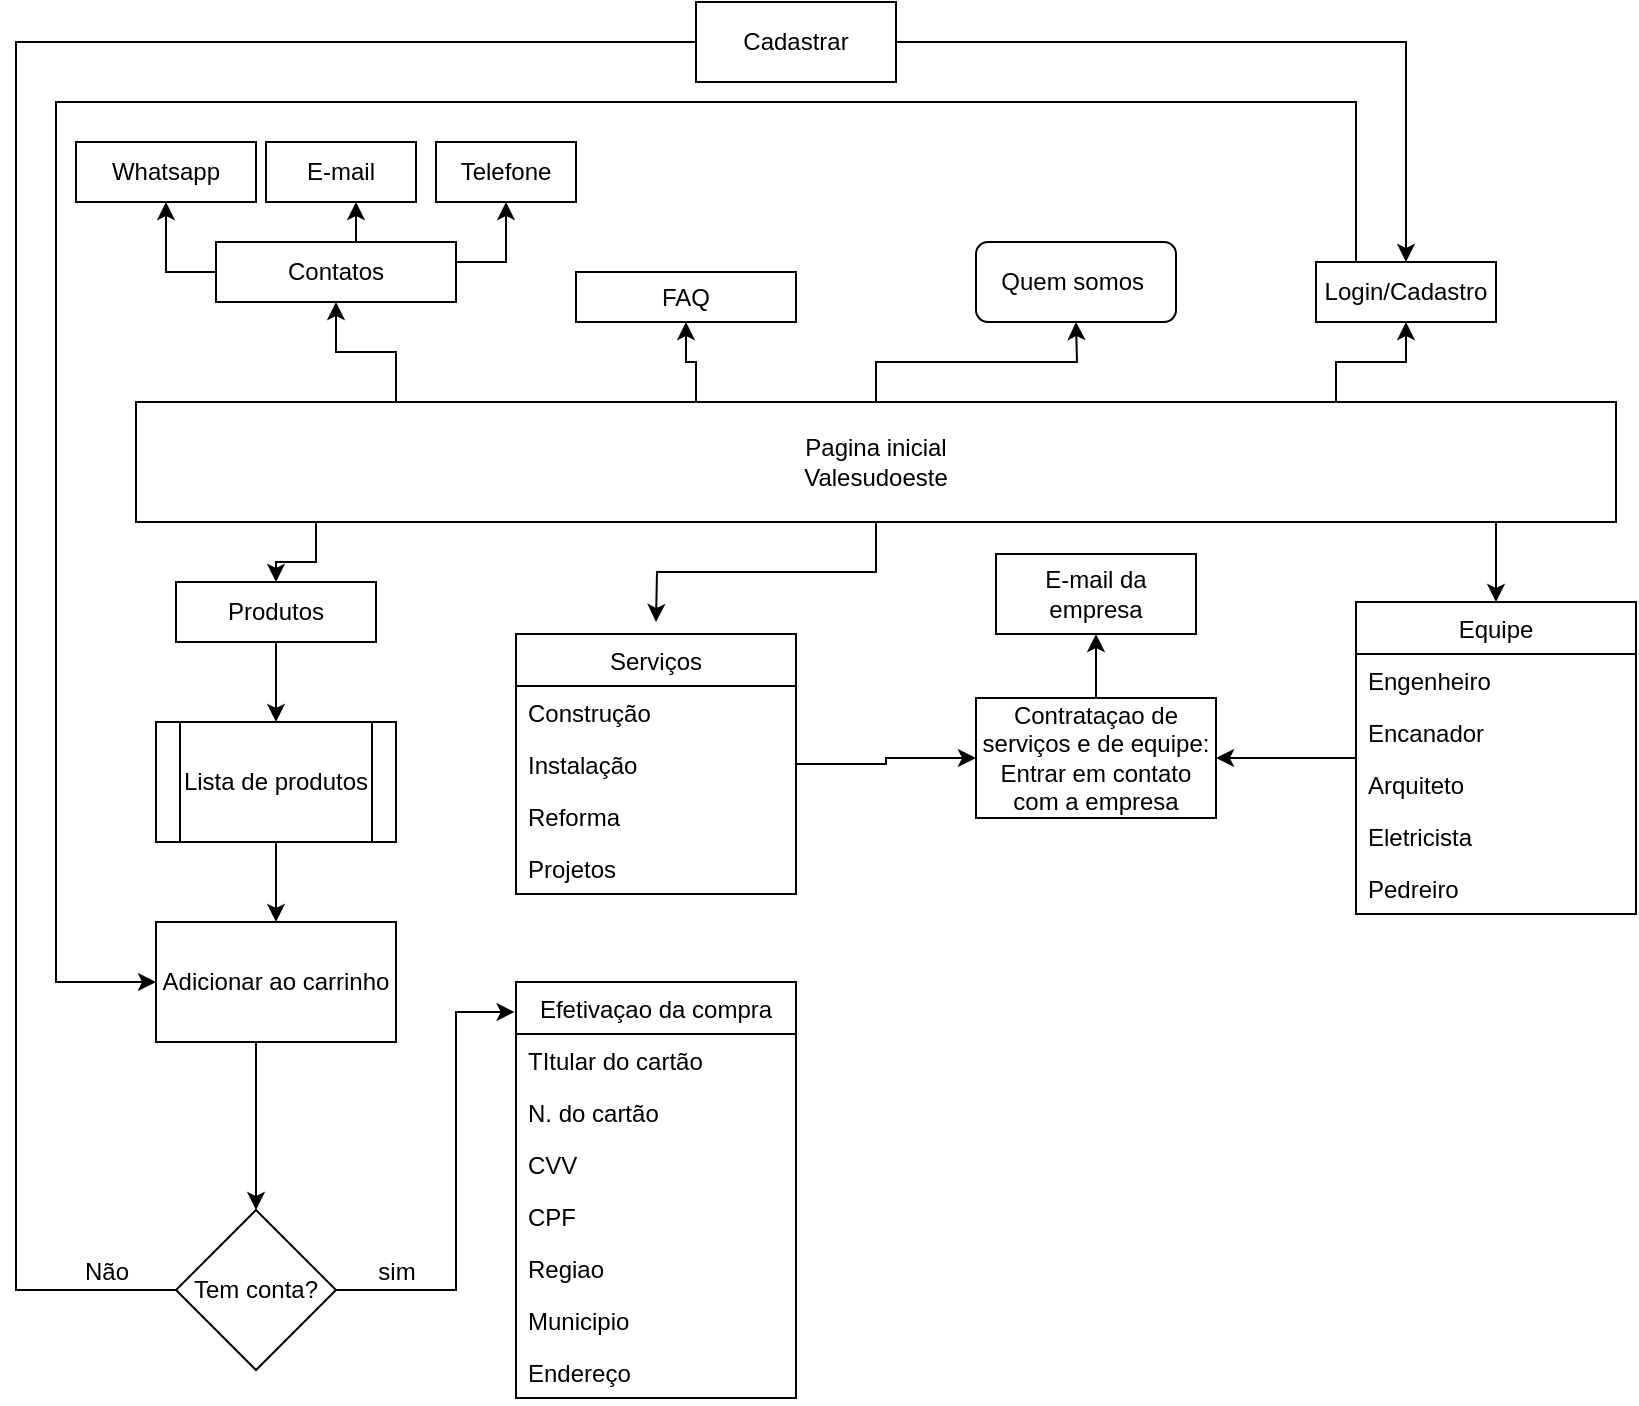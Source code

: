 <mxfile version="20.2.5" type="device"><diagram id="bb_vvgQTQuB1UwwATqg-" name="Página-1"><mxGraphModel dx="2327" dy="1700" grid="1" gridSize="10" guides="1" tooltips="1" connect="1" arrows="1" fold="1" page="1" pageScale="1" pageWidth="827" pageHeight="1169" math="0" shadow="0"><root><mxCell id="0"/><mxCell id="1" parent="0"/><mxCell id="fpuw5moIkoafFtCfsiPG-11" style="edgeStyle=orthogonalEdgeStyle;rounded=0;orthogonalLoop=1;jettySize=auto;html=1;entryX=0.5;entryY=1;entryDx=0;entryDy=0;" edge="1" parent="1" source="fpuw5moIkoafFtCfsiPG-1" target="fpuw5moIkoafFtCfsiPG-7"><mxGeometry relative="1" as="geometry"><Array as="points"><mxPoint x="180" y="115"/><mxPoint x="150" y="115"/></Array></mxGeometry></mxCell><mxCell id="fpuw5moIkoafFtCfsiPG-20" value="" style="edgeStyle=orthogonalEdgeStyle;rounded=0;orthogonalLoop=1;jettySize=auto;html=1;" edge="1" parent="1" source="fpuw5moIkoafFtCfsiPG-1" target="fpuw5moIkoafFtCfsiPG-19"><mxGeometry relative="1" as="geometry"><Array as="points"><mxPoint x="330" y="120"/><mxPoint x="325" y="120"/></Array></mxGeometry></mxCell><mxCell id="fpuw5moIkoafFtCfsiPG-22" value="" style="edgeStyle=orthogonalEdgeStyle;rounded=0;orthogonalLoop=1;jettySize=auto;html=1;" edge="1" parent="1" source="fpuw5moIkoafFtCfsiPG-1" target="fpuw5moIkoafFtCfsiPG-21"><mxGeometry relative="1" as="geometry"><Array as="points"><mxPoint x="650" y="120"/><mxPoint x="685" y="120"/></Array></mxGeometry></mxCell><mxCell id="fpuw5moIkoafFtCfsiPG-24" value="" style="edgeStyle=orthogonalEdgeStyle;rounded=0;orthogonalLoop=1;jettySize=auto;html=1;" edge="1" parent="1" source="fpuw5moIkoafFtCfsiPG-1" target="fpuw5moIkoafFtCfsiPG-23"><mxGeometry relative="1" as="geometry"><Array as="points"><mxPoint x="140" y="220"/><mxPoint x="120" y="220"/></Array></mxGeometry></mxCell><mxCell id="fpuw5moIkoafFtCfsiPG-48" value="" style="edgeStyle=orthogonalEdgeStyle;rounded=0;orthogonalLoop=1;jettySize=auto;html=1;" edge="1" parent="1" source="fpuw5moIkoafFtCfsiPG-1"><mxGeometry relative="1" as="geometry"><mxPoint x="310" y="250" as="targetPoint"/></mxGeometry></mxCell><mxCell id="fpuw5moIkoafFtCfsiPG-73" style="edgeStyle=orthogonalEdgeStyle;rounded=0;orthogonalLoop=1;jettySize=auto;html=1;entryX=0.5;entryY=0;entryDx=0;entryDy=0;" edge="1" parent="1" source="fpuw5moIkoafFtCfsiPG-1" target="fpuw5moIkoafFtCfsiPG-69"><mxGeometry relative="1" as="geometry"><Array as="points"><mxPoint x="730" y="210"/><mxPoint x="730" y="210"/></Array></mxGeometry></mxCell><mxCell id="fpuw5moIkoafFtCfsiPG-107" style="edgeStyle=orthogonalEdgeStyle;rounded=0;orthogonalLoop=1;jettySize=auto;html=1;" edge="1" parent="1" source="fpuw5moIkoafFtCfsiPG-1"><mxGeometry relative="1" as="geometry"><mxPoint x="520.0" y="100" as="targetPoint"/></mxGeometry></mxCell><mxCell id="fpuw5moIkoafFtCfsiPG-1" value="Pagina inicial&lt;br&gt;Valesudoeste" style="rounded=0;whiteSpace=wrap;html=1;" vertex="1" parent="1"><mxGeometry x="50" y="140" width="740" height="60" as="geometry"/></mxCell><mxCell id="fpuw5moIkoafFtCfsiPG-14" value="" style="edgeStyle=orthogonalEdgeStyle;rounded=0;orthogonalLoop=1;jettySize=auto;html=1;" edge="1" parent="1" source="fpuw5moIkoafFtCfsiPG-7" target="fpuw5moIkoafFtCfsiPG-13"><mxGeometry relative="1" as="geometry"><Array as="points"><mxPoint x="160" y="50"/><mxPoint x="160" y="50"/></Array></mxGeometry></mxCell><mxCell id="fpuw5moIkoafFtCfsiPG-17" value="" style="edgeStyle=orthogonalEdgeStyle;rounded=0;orthogonalLoop=1;jettySize=auto;html=1;" edge="1" parent="1" source="fpuw5moIkoafFtCfsiPG-7" target="fpuw5moIkoafFtCfsiPG-16"><mxGeometry relative="1" as="geometry"><Array as="points"><mxPoint x="235" y="70"/></Array></mxGeometry></mxCell><mxCell id="fpuw5moIkoafFtCfsiPG-40" style="edgeStyle=orthogonalEdgeStyle;rounded=0;orthogonalLoop=1;jettySize=auto;html=1;entryX=0.5;entryY=1;entryDx=0;entryDy=0;" edge="1" parent="1" source="fpuw5moIkoafFtCfsiPG-7" target="fpuw5moIkoafFtCfsiPG-9"><mxGeometry relative="1" as="geometry"><Array as="points"><mxPoint x="65" y="75"/></Array></mxGeometry></mxCell><mxCell id="fpuw5moIkoafFtCfsiPG-7" value="Contatos" style="rounded=0;whiteSpace=wrap;html=1;" vertex="1" parent="1"><mxGeometry x="90" y="60" width="120" height="30" as="geometry"/></mxCell><mxCell id="fpuw5moIkoafFtCfsiPG-9" value="Whatsapp" style="rounded=0;whiteSpace=wrap;html=1;" vertex="1" parent="1"><mxGeometry x="20" y="10" width="90" height="30" as="geometry"/></mxCell><mxCell id="fpuw5moIkoafFtCfsiPG-13" value="E-mail" style="whiteSpace=wrap;html=1;rounded=0;" vertex="1" parent="1"><mxGeometry x="115" y="10" width="75" height="30" as="geometry"/></mxCell><mxCell id="fpuw5moIkoafFtCfsiPG-16" value="Telefone" style="whiteSpace=wrap;html=1;rounded=0;" vertex="1" parent="1"><mxGeometry x="200" y="10" width="70" height="30" as="geometry"/></mxCell><mxCell id="fpuw5moIkoafFtCfsiPG-19" value="FAQ" style="whiteSpace=wrap;html=1;rounded=0;" vertex="1" parent="1"><mxGeometry x="270" y="75" width="110" height="25" as="geometry"/></mxCell><mxCell id="fpuw5moIkoafFtCfsiPG-44" style="edgeStyle=orthogonalEdgeStyle;rounded=0;orthogonalLoop=1;jettySize=auto;html=1;entryX=0;entryY=0.5;entryDx=0;entryDy=0;" edge="1" parent="1" source="fpuw5moIkoafFtCfsiPG-21" target="fpuw5moIkoafFtCfsiPG-27"><mxGeometry relative="1" as="geometry"><Array as="points"><mxPoint x="660" y="-10"/><mxPoint x="10" y="-10"/><mxPoint x="10" y="430"/></Array></mxGeometry></mxCell><mxCell id="fpuw5moIkoafFtCfsiPG-21" value="Login/Cadastro" style="whiteSpace=wrap;html=1;rounded=0;" vertex="1" parent="1"><mxGeometry x="640" y="70" width="90" height="30" as="geometry"/></mxCell><mxCell id="fpuw5moIkoafFtCfsiPG-26" value="" style="edgeStyle=orthogonalEdgeStyle;rounded=0;orthogonalLoop=1;jettySize=auto;html=1;" edge="1" parent="1" source="fpuw5moIkoafFtCfsiPG-23" target="fpuw5moIkoafFtCfsiPG-25"><mxGeometry relative="1" as="geometry"/></mxCell><mxCell id="fpuw5moIkoafFtCfsiPG-23" value="Produtos" style="whiteSpace=wrap;html=1;rounded=0;" vertex="1" parent="1"><mxGeometry x="70" y="230" width="100" height="30" as="geometry"/></mxCell><mxCell id="fpuw5moIkoafFtCfsiPG-28" value="" style="edgeStyle=orthogonalEdgeStyle;rounded=0;orthogonalLoop=1;jettySize=auto;html=1;" edge="1" parent="1" source="fpuw5moIkoafFtCfsiPG-25" target="fpuw5moIkoafFtCfsiPG-27"><mxGeometry relative="1" as="geometry"/></mxCell><mxCell id="fpuw5moIkoafFtCfsiPG-25" value="Lista de produtos" style="shape=process;whiteSpace=wrap;html=1;backgroundOutline=1;rounded=0;" vertex="1" parent="1"><mxGeometry x="60" y="300" width="120" height="60" as="geometry"/></mxCell><mxCell id="fpuw5moIkoafFtCfsiPG-125" style="edgeStyle=orthogonalEdgeStyle;rounded=0;orthogonalLoop=1;jettySize=auto;html=1;entryX=0.5;entryY=0;entryDx=0;entryDy=0;" edge="1" parent="1" source="fpuw5moIkoafFtCfsiPG-27" target="fpuw5moIkoafFtCfsiPG-29"><mxGeometry relative="1" as="geometry"><Array as="points"><mxPoint x="110" y="490"/><mxPoint x="110" y="490"/></Array></mxGeometry></mxCell><mxCell id="fpuw5moIkoafFtCfsiPG-27" value="Adicionar ao carrinho" style="whiteSpace=wrap;html=1;rounded=0;" vertex="1" parent="1"><mxGeometry x="60" y="400" width="120" height="60" as="geometry"/></mxCell><mxCell id="fpuw5moIkoafFtCfsiPG-42" style="edgeStyle=orthogonalEdgeStyle;rounded=0;orthogonalLoop=1;jettySize=auto;html=1;entryX=0.5;entryY=0;entryDx=0;entryDy=0;" edge="1" parent="1" source="fpuw5moIkoafFtCfsiPG-29" target="fpuw5moIkoafFtCfsiPG-21"><mxGeometry relative="1" as="geometry"><Array as="points"><mxPoint x="-10" y="584"/><mxPoint x="-10" y="-40"/><mxPoint x="685" y="-40"/></Array></mxGeometry></mxCell><mxCell id="fpuw5moIkoafFtCfsiPG-122" style="edgeStyle=orthogonalEdgeStyle;rounded=0;orthogonalLoop=1;jettySize=auto;html=1;entryX=-0.005;entryY=0.072;entryDx=0;entryDy=0;entryPerimeter=0;" edge="1" parent="1" source="fpuw5moIkoafFtCfsiPG-29" target="fpuw5moIkoafFtCfsiPG-97"><mxGeometry relative="1" as="geometry"><Array as="points"><mxPoint x="210" y="584"/><mxPoint x="210" y="445"/></Array></mxGeometry></mxCell><mxCell id="fpuw5moIkoafFtCfsiPG-29" value="Tem conta?" style="rhombus;whiteSpace=wrap;html=1;rounded=0;" vertex="1" parent="1"><mxGeometry x="70" y="544" width="80" height="80" as="geometry"/></mxCell><mxCell id="fpuw5moIkoafFtCfsiPG-34" value="sim" style="text;html=1;align=center;verticalAlign=middle;resizable=0;points=[];autosize=1;strokeColor=none;fillColor=none;" vertex="1" parent="1"><mxGeometry x="160" y="560" width="40" height="30" as="geometry"/></mxCell><mxCell id="fpuw5moIkoafFtCfsiPG-38" value="Não" style="text;html=1;align=center;verticalAlign=middle;resizable=0;points=[];autosize=1;strokeColor=none;fillColor=none;rotation=0;" vertex="1" parent="1"><mxGeometry x="10" y="560" width="50" height="30" as="geometry"/></mxCell><mxCell id="fpuw5moIkoafFtCfsiPG-45" value="Cadastrar" style="rounded=0;whiteSpace=wrap;html=1;" vertex="1" parent="1"><mxGeometry x="330" y="-60" width="100" height="40" as="geometry"/></mxCell><mxCell id="fpuw5moIkoafFtCfsiPG-112" style="edgeStyle=orthogonalEdgeStyle;rounded=0;orthogonalLoop=1;jettySize=auto;html=1;entryX=0;entryY=0.5;entryDx=0;entryDy=0;" edge="1" parent="1" source="fpuw5moIkoafFtCfsiPG-59" target="fpuw5moIkoafFtCfsiPG-77"><mxGeometry relative="1" as="geometry"/></mxCell><mxCell id="fpuw5moIkoafFtCfsiPG-59" value="Serviços" style="swimlane;fontStyle=0;childLayout=stackLayout;horizontal=1;startSize=26;fillColor=none;horizontalStack=0;resizeParent=1;resizeParentMax=0;resizeLast=0;collapsible=1;marginBottom=0;" vertex="1" parent="1"><mxGeometry x="240" y="256" width="140" height="130" as="geometry"/></mxCell><mxCell id="fpuw5moIkoafFtCfsiPG-60" value="Construção" style="text;strokeColor=none;fillColor=none;align=left;verticalAlign=top;spacingLeft=4;spacingRight=4;overflow=hidden;rotatable=0;points=[[0,0.5],[1,0.5]];portConstraint=eastwest;" vertex="1" parent="fpuw5moIkoafFtCfsiPG-59"><mxGeometry y="26" width="140" height="26" as="geometry"/></mxCell><mxCell id="fpuw5moIkoafFtCfsiPG-61" value="Instalação" style="text;strokeColor=none;fillColor=none;align=left;verticalAlign=top;spacingLeft=4;spacingRight=4;overflow=hidden;rotatable=0;points=[[0,0.5],[1,0.5]];portConstraint=eastwest;" vertex="1" parent="fpuw5moIkoafFtCfsiPG-59"><mxGeometry y="52" width="140" height="26" as="geometry"/></mxCell><mxCell id="fpuw5moIkoafFtCfsiPG-62" value="Reforma" style="text;strokeColor=none;fillColor=none;align=left;verticalAlign=top;spacingLeft=4;spacingRight=4;overflow=hidden;rotatable=0;points=[[0,0.5],[1,0.5]];portConstraint=eastwest;" vertex="1" parent="fpuw5moIkoafFtCfsiPG-59"><mxGeometry y="78" width="140" height="26" as="geometry"/></mxCell><mxCell id="fpuw5moIkoafFtCfsiPG-63" value="Projetos" style="text;strokeColor=none;fillColor=none;align=left;verticalAlign=top;spacingLeft=4;spacingRight=4;overflow=hidden;rotatable=0;points=[[0,0.5],[1,0.5]];portConstraint=eastwest;" vertex="1" parent="fpuw5moIkoafFtCfsiPG-59"><mxGeometry y="104" width="140" height="26" as="geometry"/></mxCell><mxCell id="fpuw5moIkoafFtCfsiPG-111" style="edgeStyle=orthogonalEdgeStyle;rounded=0;orthogonalLoop=1;jettySize=auto;html=1;entryX=1;entryY=0.5;entryDx=0;entryDy=0;" edge="1" parent="1" source="fpuw5moIkoafFtCfsiPG-69" target="fpuw5moIkoafFtCfsiPG-77"><mxGeometry relative="1" as="geometry"/></mxCell><mxCell id="fpuw5moIkoafFtCfsiPG-69" value="Equipe" style="swimlane;fontStyle=0;childLayout=stackLayout;horizontal=1;startSize=26;fillColor=none;horizontalStack=0;resizeParent=1;resizeParentMax=0;resizeLast=0;collapsible=1;marginBottom=0;" vertex="1" parent="1"><mxGeometry x="660" y="240" width="140" height="156" as="geometry"><mxRectangle x="660" y="240" width="80" height="30" as="alternateBounds"/></mxGeometry></mxCell><mxCell id="fpuw5moIkoafFtCfsiPG-70" value="Engenheiro" style="text;strokeColor=none;fillColor=none;align=left;verticalAlign=top;spacingLeft=4;spacingRight=4;overflow=hidden;rotatable=0;points=[[0,0.5],[1,0.5]];portConstraint=eastwest;" vertex="1" parent="fpuw5moIkoafFtCfsiPG-69"><mxGeometry y="26" width="140" height="26" as="geometry"/></mxCell><mxCell id="fpuw5moIkoafFtCfsiPG-71" value="Encanador" style="text;strokeColor=none;fillColor=none;align=left;verticalAlign=top;spacingLeft=4;spacingRight=4;overflow=hidden;rotatable=0;points=[[0,0.5],[1,0.5]];portConstraint=eastwest;" vertex="1" parent="fpuw5moIkoafFtCfsiPG-69"><mxGeometry y="52" width="140" height="26" as="geometry"/></mxCell><mxCell id="fpuw5moIkoafFtCfsiPG-72" value="Arquiteto" style="text;strokeColor=none;fillColor=none;align=left;verticalAlign=top;spacingLeft=4;spacingRight=4;overflow=hidden;rotatable=0;points=[[0,0.5],[1,0.5]];portConstraint=eastwest;" vertex="1" parent="fpuw5moIkoafFtCfsiPG-69"><mxGeometry y="78" width="140" height="26" as="geometry"/></mxCell><mxCell id="fpuw5moIkoafFtCfsiPG-74" value="Eletricista" style="text;strokeColor=none;fillColor=none;align=left;verticalAlign=top;spacingLeft=4;spacingRight=4;overflow=hidden;rotatable=0;points=[[0,0.5],[1,0.5]];portConstraint=eastwest;" vertex="1" parent="fpuw5moIkoafFtCfsiPG-69"><mxGeometry y="104" width="140" height="26" as="geometry"/></mxCell><mxCell id="fpuw5moIkoafFtCfsiPG-75" value="Pedreiro" style="text;strokeColor=none;fillColor=none;align=left;verticalAlign=top;spacingLeft=4;spacingRight=4;overflow=hidden;rotatable=0;points=[[0,0.5],[1,0.5]];portConstraint=eastwest;" vertex="1" parent="fpuw5moIkoafFtCfsiPG-69"><mxGeometry y="130" width="140" height="26" as="geometry"/></mxCell><mxCell id="fpuw5moIkoafFtCfsiPG-115" value="" style="edgeStyle=orthogonalEdgeStyle;rounded=0;orthogonalLoop=1;jettySize=auto;html=1;" edge="1" parent="1" source="fpuw5moIkoafFtCfsiPG-77" target="fpuw5moIkoafFtCfsiPG-114"><mxGeometry relative="1" as="geometry"/></mxCell><mxCell id="fpuw5moIkoafFtCfsiPG-77" value="Contrataçao de serviços e de equipe: Entrar em contato com a empresa" style="whiteSpace=wrap;html=1;fillColor=none;fontStyle=0;startSize=26;" vertex="1" parent="1"><mxGeometry x="470" y="288" width="120" height="60" as="geometry"/></mxCell><mxCell id="fpuw5moIkoafFtCfsiPG-97" value="Efetivaçao da compra" style="swimlane;fontStyle=0;childLayout=stackLayout;horizontal=1;startSize=26;fillColor=none;horizontalStack=0;resizeParent=1;resizeParentMax=0;resizeLast=0;collapsible=1;marginBottom=0;" vertex="1" parent="1"><mxGeometry x="240" y="430" width="140" height="208" as="geometry"/></mxCell><mxCell id="fpuw5moIkoafFtCfsiPG-98" value="TItular do cartão" style="text;strokeColor=none;fillColor=none;align=left;verticalAlign=top;spacingLeft=4;spacingRight=4;overflow=hidden;rotatable=0;points=[[0,0.5],[1,0.5]];portConstraint=eastwest;" vertex="1" parent="fpuw5moIkoafFtCfsiPG-97"><mxGeometry y="26" width="140" height="26" as="geometry"/></mxCell><mxCell id="fpuw5moIkoafFtCfsiPG-99" value="N. do cartão" style="text;strokeColor=none;fillColor=none;align=left;verticalAlign=top;spacingLeft=4;spacingRight=4;overflow=hidden;rotatable=0;points=[[0,0.5],[1,0.5]];portConstraint=eastwest;" vertex="1" parent="fpuw5moIkoafFtCfsiPG-97"><mxGeometry y="52" width="140" height="26" as="geometry"/></mxCell><mxCell id="fpuw5moIkoafFtCfsiPG-100" value="CVV" style="text;strokeColor=none;fillColor=none;align=left;verticalAlign=top;spacingLeft=4;spacingRight=4;overflow=hidden;rotatable=0;points=[[0,0.5],[1,0.5]];portConstraint=eastwest;" vertex="1" parent="fpuw5moIkoafFtCfsiPG-97"><mxGeometry y="78" width="140" height="26" as="geometry"/></mxCell><mxCell id="fpuw5moIkoafFtCfsiPG-101" value="CPF" style="text;strokeColor=none;fillColor=none;align=left;verticalAlign=top;spacingLeft=4;spacingRight=4;overflow=hidden;rotatable=0;points=[[0,0.5],[1,0.5]];portConstraint=eastwest;" vertex="1" parent="fpuw5moIkoafFtCfsiPG-97"><mxGeometry y="104" width="140" height="26" as="geometry"/></mxCell><mxCell id="fpuw5moIkoafFtCfsiPG-102" value="Regiao" style="text;strokeColor=none;fillColor=none;align=left;verticalAlign=top;spacingLeft=4;spacingRight=4;overflow=hidden;rotatable=0;points=[[0,0.5],[1,0.5]];portConstraint=eastwest;" vertex="1" parent="fpuw5moIkoafFtCfsiPG-97"><mxGeometry y="130" width="140" height="26" as="geometry"/></mxCell><mxCell id="fpuw5moIkoafFtCfsiPG-103" value="Municipio" style="text;strokeColor=none;fillColor=none;align=left;verticalAlign=top;spacingLeft=4;spacingRight=4;overflow=hidden;rotatable=0;points=[[0,0.5],[1,0.5]];portConstraint=eastwest;" vertex="1" parent="fpuw5moIkoafFtCfsiPG-97"><mxGeometry y="156" width="140" height="26" as="geometry"/></mxCell><mxCell id="fpuw5moIkoafFtCfsiPG-105" value="Endereço" style="text;strokeColor=none;fillColor=none;align=left;verticalAlign=top;spacingLeft=4;spacingRight=4;overflow=hidden;rotatable=0;points=[[0,0.5],[1,0.5]];portConstraint=eastwest;" vertex="1" parent="fpuw5moIkoafFtCfsiPG-97"><mxGeometry y="182" width="140" height="26" as="geometry"/></mxCell><mxCell id="fpuw5moIkoafFtCfsiPG-108" value="Quem somos&amp;nbsp;" style="rounded=1;whiteSpace=wrap;html=1;" vertex="1" parent="1"><mxGeometry x="470" y="60" width="100" height="40" as="geometry"/></mxCell><mxCell id="fpuw5moIkoafFtCfsiPG-114" value="E-mail da empresa" style="whiteSpace=wrap;html=1;fillColor=none;fontStyle=0;startSize=26;" vertex="1" parent="1"><mxGeometry x="480" y="216" width="100" height="40" as="geometry"/></mxCell></root></mxGraphModel></diagram></mxfile>